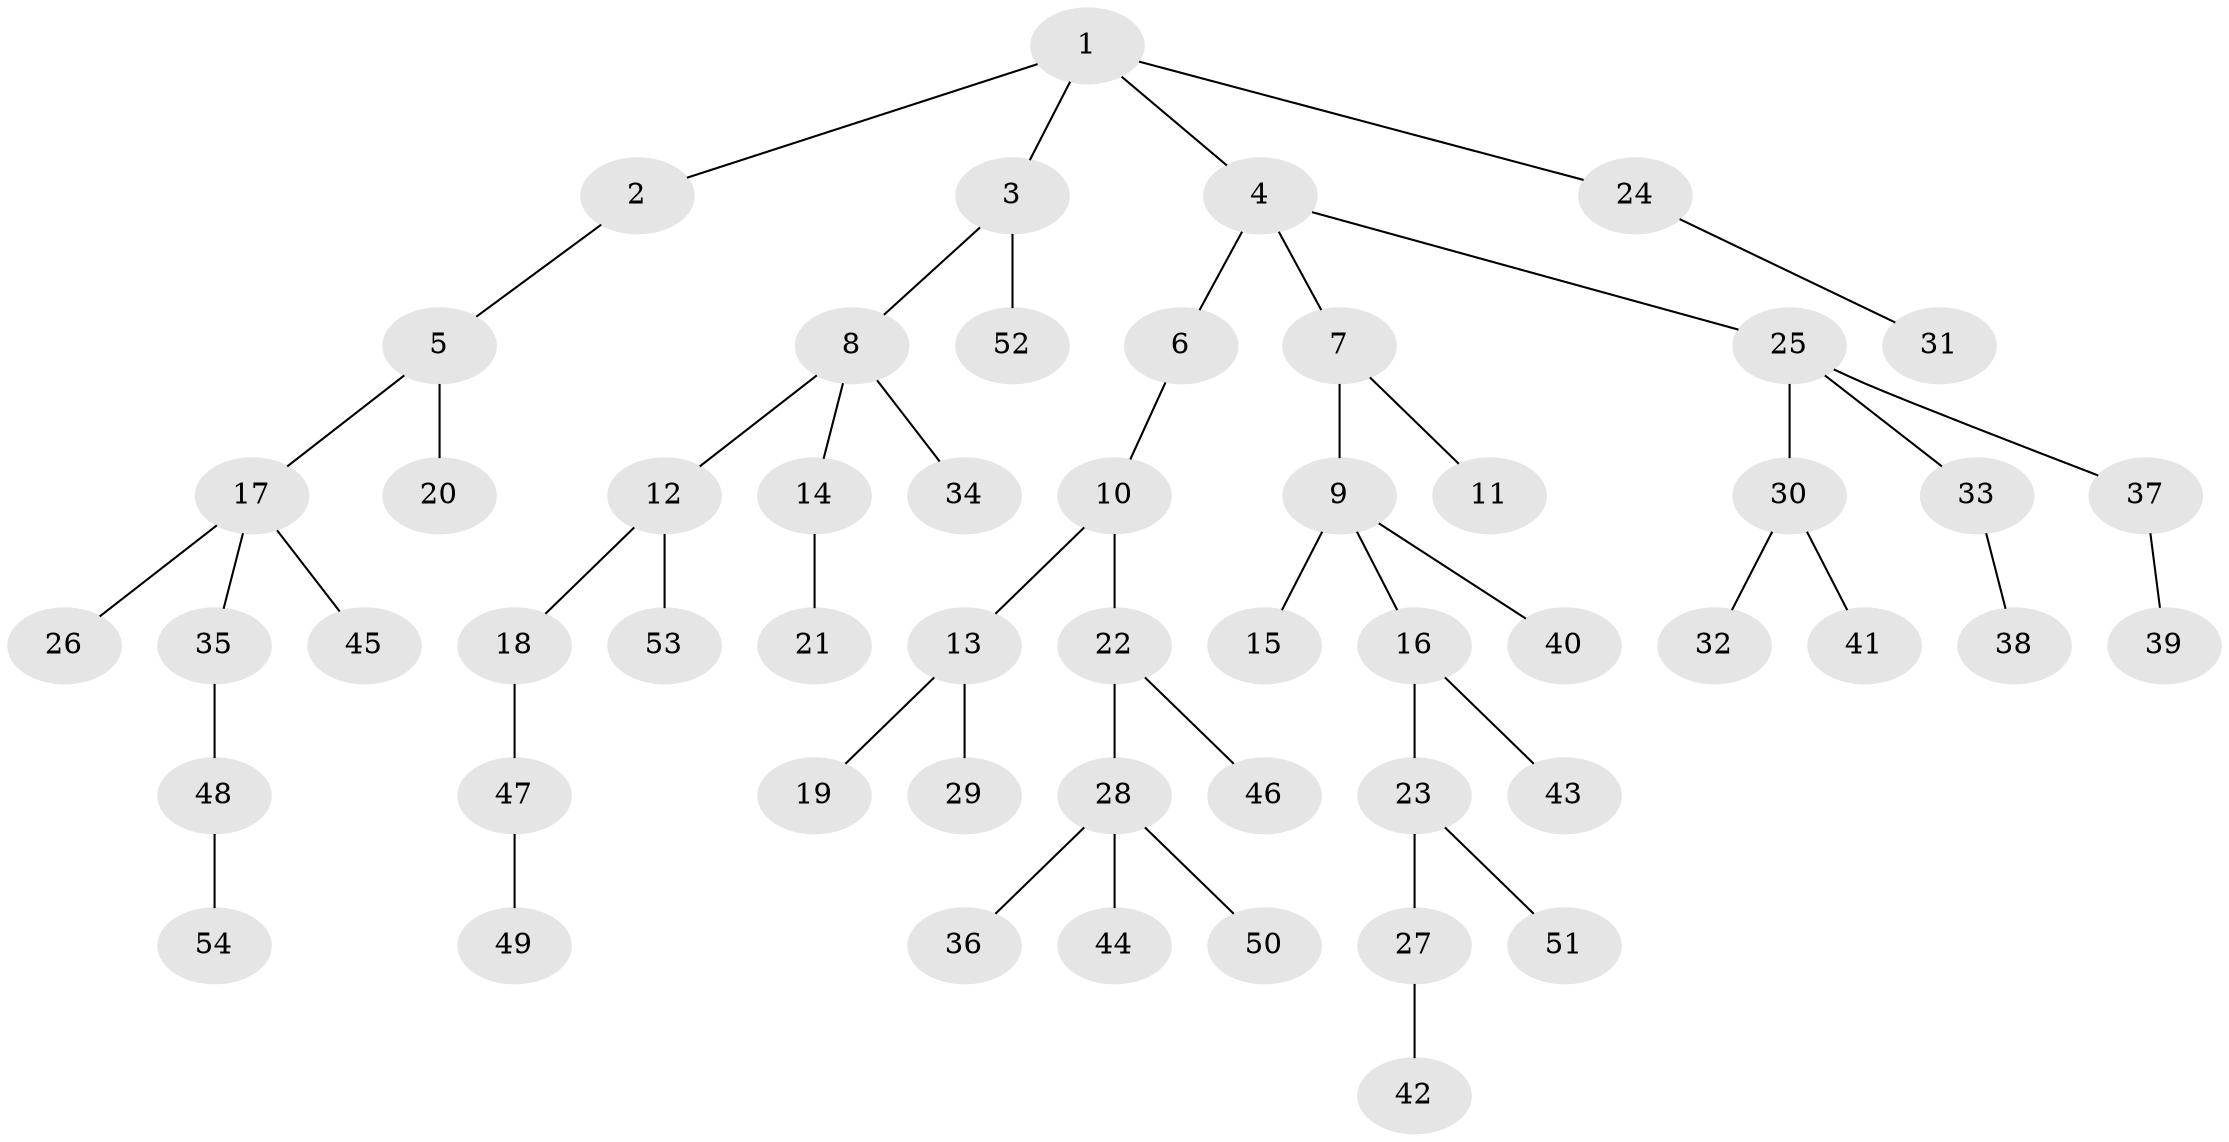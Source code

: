 // coarse degree distribution, {1: 0.7142857142857143, 2: 0.19047619047619047, 4: 0.047619047619047616, 13: 0.047619047619047616}
// Generated by graph-tools (version 1.1) at 2025/56/03/04/25 21:56:26]
// undirected, 54 vertices, 53 edges
graph export_dot {
graph [start="1"]
  node [color=gray90,style=filled];
  1;
  2;
  3;
  4;
  5;
  6;
  7;
  8;
  9;
  10;
  11;
  12;
  13;
  14;
  15;
  16;
  17;
  18;
  19;
  20;
  21;
  22;
  23;
  24;
  25;
  26;
  27;
  28;
  29;
  30;
  31;
  32;
  33;
  34;
  35;
  36;
  37;
  38;
  39;
  40;
  41;
  42;
  43;
  44;
  45;
  46;
  47;
  48;
  49;
  50;
  51;
  52;
  53;
  54;
  1 -- 2;
  1 -- 3;
  1 -- 4;
  1 -- 24;
  2 -- 5;
  3 -- 8;
  3 -- 52;
  4 -- 6;
  4 -- 7;
  4 -- 25;
  5 -- 17;
  5 -- 20;
  6 -- 10;
  7 -- 9;
  7 -- 11;
  8 -- 12;
  8 -- 14;
  8 -- 34;
  9 -- 15;
  9 -- 16;
  9 -- 40;
  10 -- 13;
  10 -- 22;
  12 -- 18;
  12 -- 53;
  13 -- 19;
  13 -- 29;
  14 -- 21;
  16 -- 23;
  16 -- 43;
  17 -- 26;
  17 -- 35;
  17 -- 45;
  18 -- 47;
  22 -- 28;
  22 -- 46;
  23 -- 27;
  23 -- 51;
  24 -- 31;
  25 -- 30;
  25 -- 33;
  25 -- 37;
  27 -- 42;
  28 -- 36;
  28 -- 44;
  28 -- 50;
  30 -- 32;
  30 -- 41;
  33 -- 38;
  35 -- 48;
  37 -- 39;
  47 -- 49;
  48 -- 54;
}
